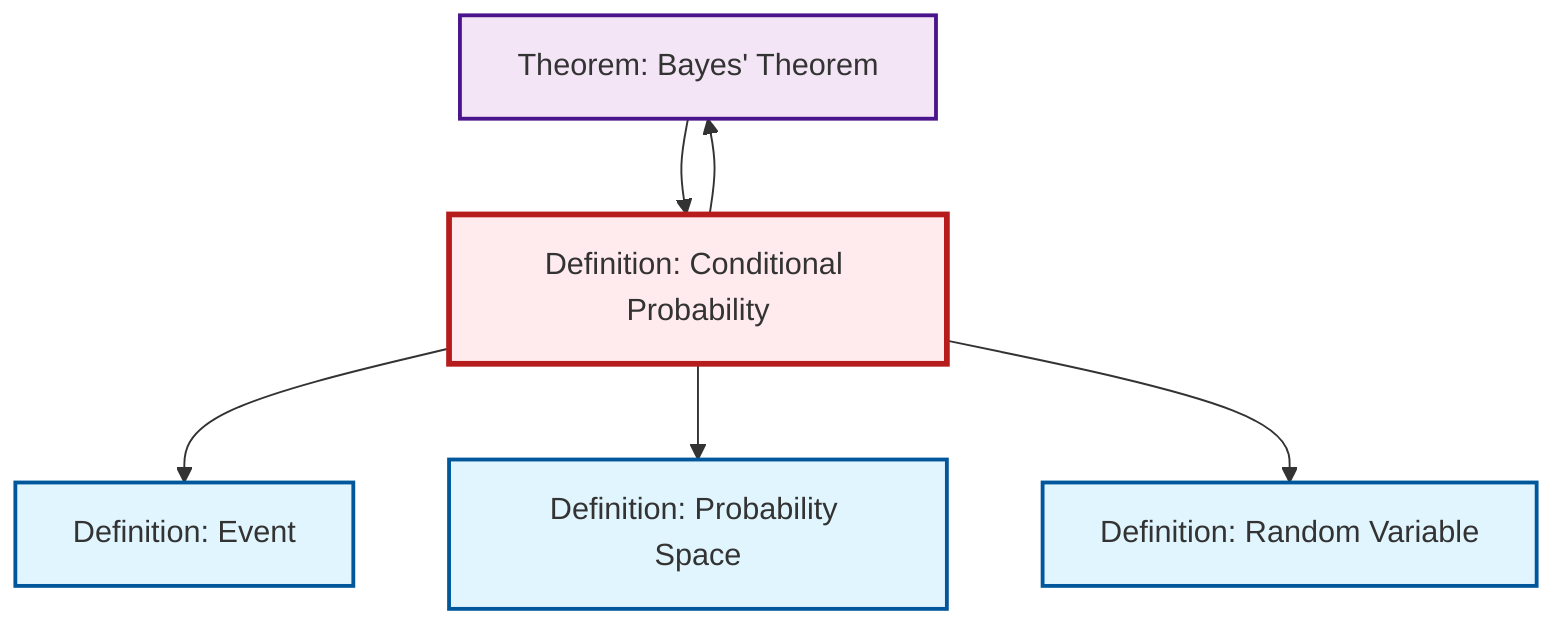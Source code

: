 graph TD
    classDef definition fill:#e1f5fe,stroke:#01579b,stroke-width:2px
    classDef theorem fill:#f3e5f5,stroke:#4a148c,stroke-width:2px
    classDef axiom fill:#fff3e0,stroke:#e65100,stroke-width:2px
    classDef example fill:#e8f5e9,stroke:#1b5e20,stroke-width:2px
    classDef current fill:#ffebee,stroke:#b71c1c,stroke-width:3px
    def-random-variable["Definition: Random Variable"]:::definition
    thm-bayes["Theorem: Bayes' Theorem"]:::theorem
    def-probability-space["Definition: Probability Space"]:::definition
    def-event["Definition: Event"]:::definition
    def-conditional-probability["Definition: Conditional Probability"]:::definition
    thm-bayes --> def-conditional-probability
    def-conditional-probability --> def-event
    def-conditional-probability --> def-probability-space
    def-conditional-probability --> thm-bayes
    def-conditional-probability --> def-random-variable
    class def-conditional-probability current